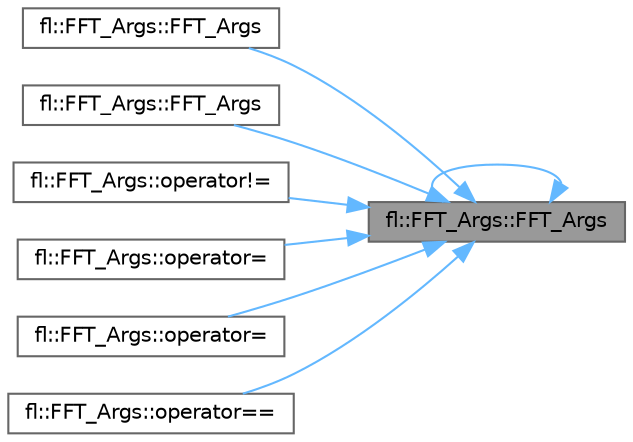 digraph "fl::FFT_Args::FFT_Args"
{
 // INTERACTIVE_SVG=YES
 // LATEX_PDF_SIZE
  bgcolor="transparent";
  edge [fontname=Helvetica,fontsize=10,labelfontname=Helvetica,labelfontsize=10];
  node [fontname=Helvetica,fontsize=10,shape=box,height=0.2,width=0.4];
  rankdir="RL";
  Node1 [id="Node000001",label="fl::FFT_Args::FFT_Args",height=0.2,width=0.4,color="gray40", fillcolor="grey60", style="filled", fontcolor="black",tooltip=" "];
  Node1 -> Node2 [id="edge1_Node000001_Node000002",dir="back",color="steelblue1",style="solid",tooltip=" "];
  Node2 [id="Node000002",label="fl::FFT_Args::FFT_Args",height=0.2,width=0.4,color="grey40", fillcolor="white", style="filled",URL="$de/d63/structfl_1_1_f_f_t___args_a01906582019b99949a0f92e9656136ee.html#a01906582019b99949a0f92e9656136ee",tooltip=" "];
  Node1 -> Node3 [id="edge2_Node000001_Node000003",dir="back",color="steelblue1",style="solid",tooltip=" "];
  Node3 [id="Node000003",label="fl::FFT_Args::FFT_Args",height=0.2,width=0.4,color="grey40", fillcolor="white", style="filled",URL="$de/d63/structfl_1_1_f_f_t___args_ab3ddd94926624e7a99ade8cddd7ac248.html#ab3ddd94926624e7a99ade8cddd7ac248",tooltip=" "];
  Node1 -> Node1 [id="edge3_Node000001_Node000001",dir="back",color="steelblue1",style="solid",tooltip=" "];
  Node1 -> Node4 [id="edge4_Node000001_Node000004",dir="back",color="steelblue1",style="solid",tooltip=" "];
  Node4 [id="Node000004",label="fl::FFT_Args::operator!=",height=0.2,width=0.4,color="grey40", fillcolor="white", style="filled",URL="$de/d63/structfl_1_1_f_f_t___args_af8fb4bb19478125d3327186768daefdf.html#af8fb4bb19478125d3327186768daefdf",tooltip=" "];
  Node1 -> Node5 [id="edge5_Node000001_Node000005",dir="back",color="steelblue1",style="solid",tooltip=" "];
  Node5 [id="Node000005",label="fl::FFT_Args::operator=",height=0.2,width=0.4,color="grey40", fillcolor="white", style="filled",URL="$de/d63/structfl_1_1_f_f_t___args_a741a188517ff9e08d8f456a59a485e11.html#a741a188517ff9e08d8f456a59a485e11",tooltip=" "];
  Node1 -> Node6 [id="edge6_Node000001_Node000006",dir="back",color="steelblue1",style="solid",tooltip=" "];
  Node6 [id="Node000006",label="fl::FFT_Args::operator=",height=0.2,width=0.4,color="grey40", fillcolor="white", style="filled",URL="$de/d63/structfl_1_1_f_f_t___args_a3d62a48f65bbf180ad450394953c3df5.html#a3d62a48f65bbf180ad450394953c3df5",tooltip=" "];
  Node1 -> Node7 [id="edge7_Node000001_Node000007",dir="back",color="steelblue1",style="solid",tooltip=" "];
  Node7 [id="Node000007",label="fl::FFT_Args::operator==",height=0.2,width=0.4,color="grey40", fillcolor="white", style="filled",URL="$de/d63/structfl_1_1_f_f_t___args_a0d6cbfb576ae24d3b3991ef1d4d02764.html#a0d6cbfb576ae24d3b3991ef1d4d02764",tooltip=" "];
}
